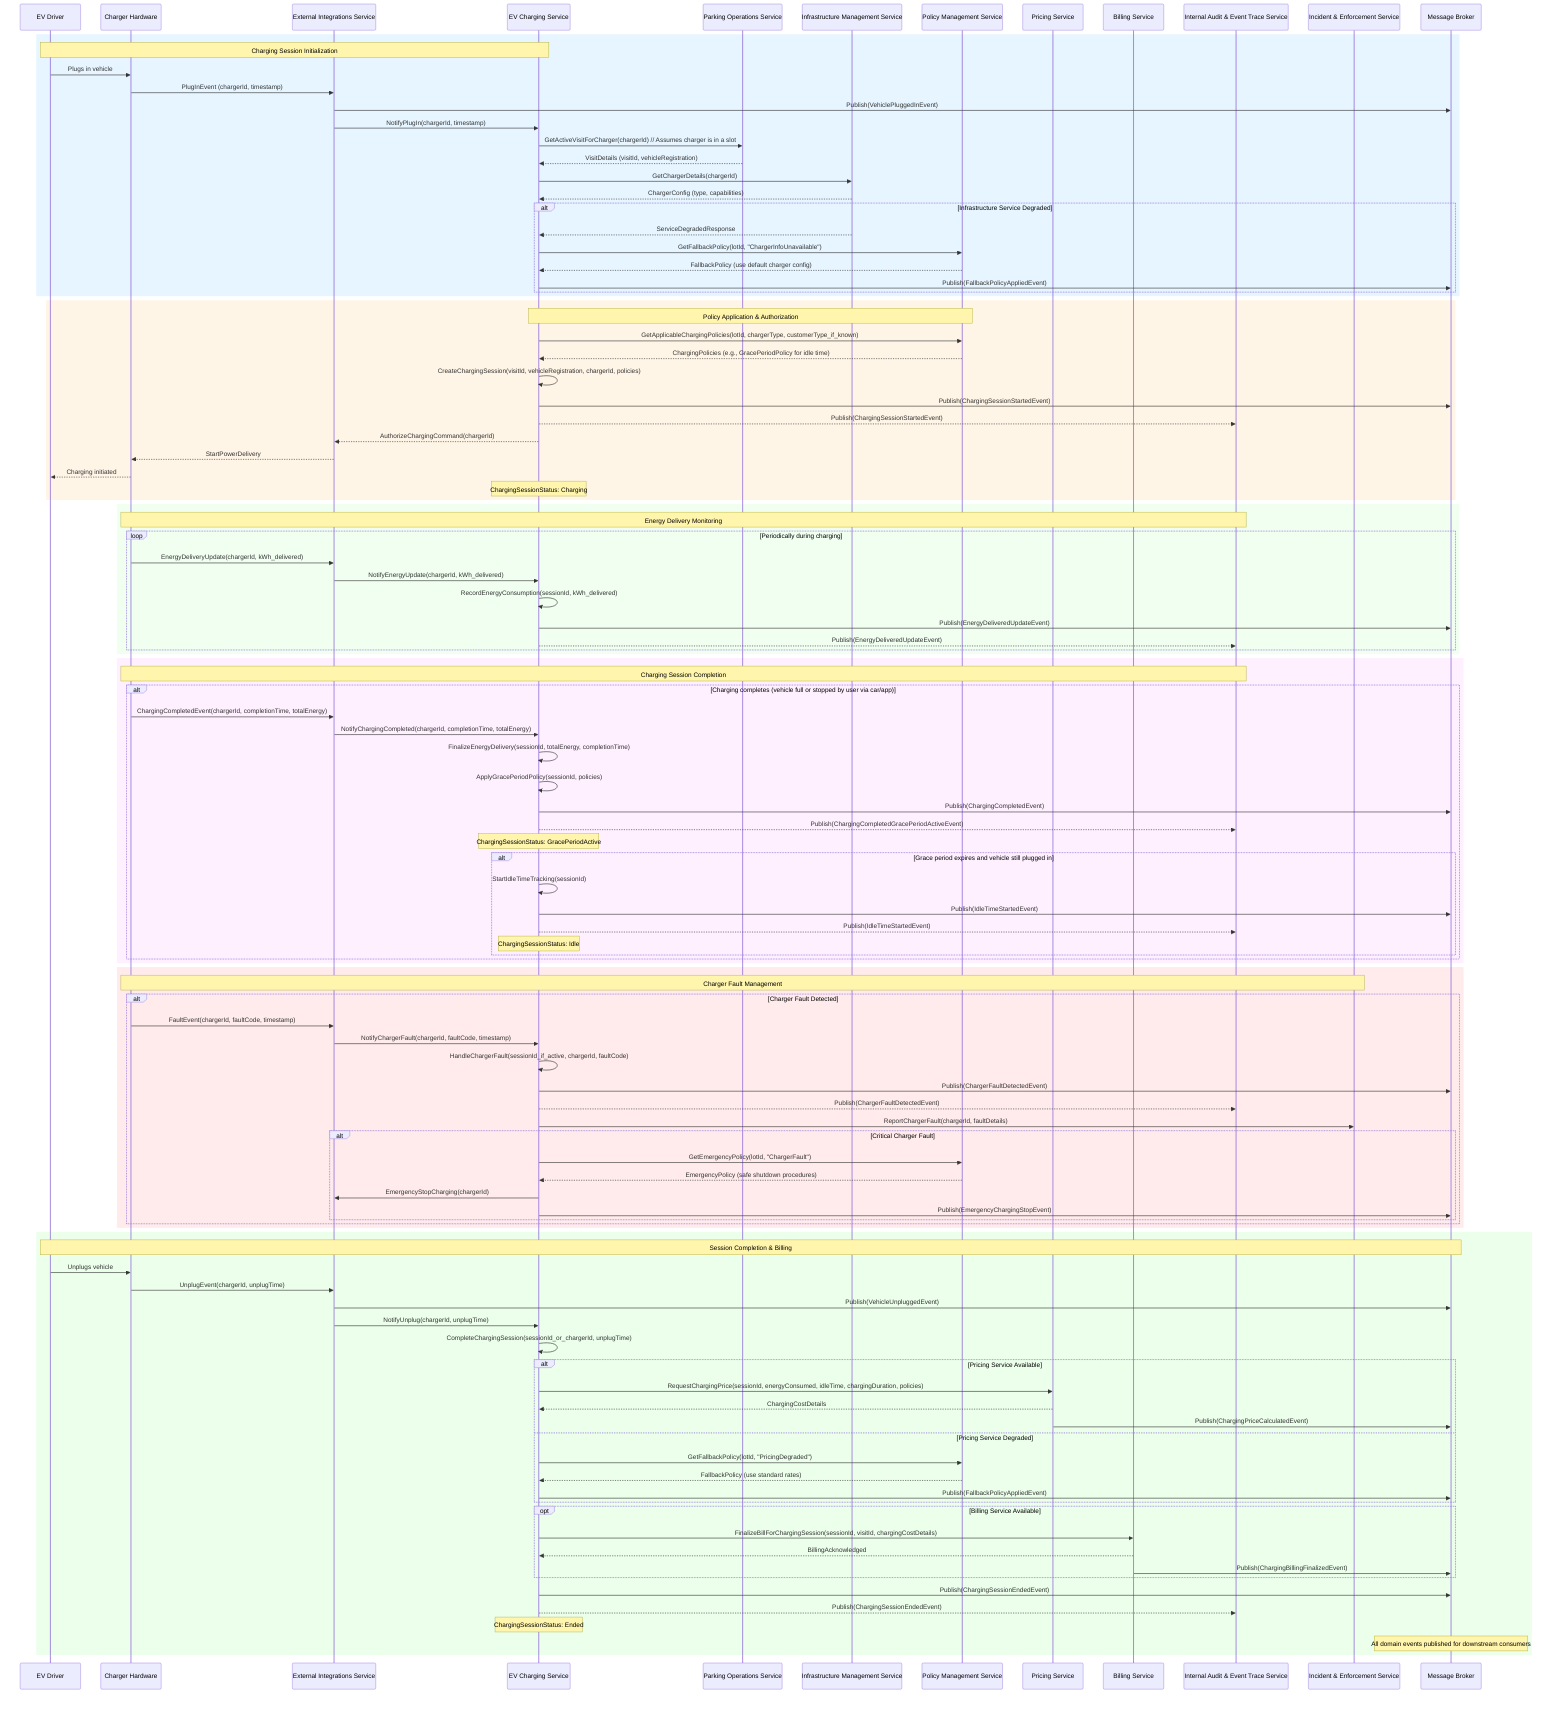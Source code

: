 sequenceDiagram
    participant EV_Driver as EV Driver
    participant ChargerHW as Charger Hardware
    participant ExtInt as External Integrations Service
    participant EVCS as EV Charging Service
    participant PO as Parking Operations Service
    participant IMS as Infrastructure Management Service
    participant PolMS as Policy Management Service
    participant PS as Pricing Service
    participant BS as Billing Service
    participant IAET as Internal Audit & Event Trace Service
    participant IES as Incident & Enforcement Service
    participant MB as Message Broker

    %% Vehicle Plug-in & Session Initialization
    rect rgb(230, 245, 255)
    Note over EV_Driver, EVCS: Charging Session Initialization
    EV_Driver->>ChargerHW: Plugs in vehicle
    ChargerHW->>ExtInt: PlugInEvent (chargerId, timestamp)
    ExtInt->>MB: Publish(VehiclePluggedInEvent)
    ExtInt->>EVCS: NotifyPlugIn(chargerId, timestamp)

    EVCS->>PO: GetActiveVisitForCharger(chargerId) // Assumes charger is in a slot
    PO-->>EVCS: VisitDetails (visitId, vehicleRegistration)

    EVCS->>IMS: GetChargerDetails(chargerId)
    IMS-->>EVCS: ChargerConfig (type, capabilities)
    
    alt Infrastructure Service Degraded
        IMS-->>EVCS: ServiceDegradedResponse
        EVCS->>PolMS: GetFallbackPolicy(lotId, "ChargerInfoUnavailable")
        PolMS-->>EVCS: FallbackPolicy (use default charger config)
        EVCS->>MB: Publish(FallbackPolicyAppliedEvent)
    end
    end

    %% Policy Application & Session Creation
    rect rgb(255, 245, 230)
    Note over EVCS, PolMS: Policy Application & Authorization
    EVCS->>PolMS: GetApplicableChargingPolicies(lotId, chargerType, customerType_if_known)
    PolMS-->>EVCS: ChargingPolicies (e.g., GracePeriodPolicy for idle time)

    EVCS->>EVCS: CreateChargingSession(visitId, vehicleRegistration, chargerId, policies)
    EVCS->>MB: Publish(ChargingSessionStartedEvent)
    EVCS-->>IAET: Publish(ChargingSessionStartedEvent)
    EVCS-->>ExtInt: AuthorizeChargingCommand(chargerId)
    ExtInt-->>ChargerHW: StartPowerDelivery
    ChargerHW-->>EV_Driver: Charging initiated

    Note over EVCS: ChargingSessionStatus: Charging
    end

    %% Active Charging Monitoring
    rect rgb(240, 255, 240)
    Note over ChargerHW, IAET: Energy Delivery Monitoring
    loop Periodically during charging
        ChargerHW->>ExtInt: EnergyDeliveryUpdate(chargerId, kWh_delivered)
        ExtInt->>EVCS: NotifyEnergyUpdate(chargerId, kWh_delivered)
        EVCS->>EVCS: RecordEnergyConsumption(sessionId, kWh_delivered)
        EVCS->>MB: Publish(EnergyDeliveredUpdateEvent)
        EVCS-->>IAET: Publish(EnergyDeliveredUpdateEvent)
    end
    end

    %% Charging Completion & Grace Period
    rect rgb(255, 240, 255)
    Note over ChargerHW, IAET: Charging Session Completion
    alt Charging completes (vehicle full or stopped by user via car/app)
        ChargerHW->>ExtInt: ChargingCompletedEvent(chargerId, completionTime, totalEnergy)
        ExtInt->>EVCS: NotifyChargingCompleted(chargerId, completionTime, totalEnergy)
        EVCS->>EVCS: FinalizeEnergyDelivery(sessionId, totalEnergy, completionTime)
        EVCS->>EVCS: ApplyGracePeriodPolicy(sessionId, policies)
        EVCS->>MB: Publish(ChargingCompletedEvent)
        EVCS-->>IAET: Publish(ChargingCompletedGracePeriodActiveEvent)
        Note over EVCS: ChargingSessionStatus: GracePeriodActive
        
        alt Grace period expires and vehicle still plugged in
            EVCS->>EVCS: StartIdleTimeTracking(sessionId)
            EVCS->>MB: Publish(IdleTimeStartedEvent)
            EVCS-->>IAET: Publish(IdleTimeStartedEvent)
            Note over EVCS: ChargingSessionStatus: Idle
        end
    end
    end

    %% Fault Handling & Emergency Procedures
    rect rgb(255, 235, 235)
    Note over ChargerHW, IES: Charger Fault Management
    alt Charger Fault Detected
        ChargerHW->>ExtInt: FaultEvent(chargerId, faultCode, timestamp)
        ExtInt->>EVCS: NotifyChargerFault(chargerId, faultCode, timestamp)
        EVCS->>EVCS: HandleChargerFault(sessionId_if_active, chargerId, faultCode)
        EVCS->>MB: Publish(ChargerFaultDetectedEvent)
        EVCS-->>IAET: Publish(ChargerFaultDetectedEvent)
        EVCS->>IES: ReportChargerFault(chargerId, faultDetails)
        
        alt Critical Charger Fault
            EVCS->>PolMS: GetEmergencyPolicy(lotId, "ChargerFault")
            PolMS-->>EVCS: EmergencyPolicy (safe shutdown procedures)
            EVCS->>ExtInt: EmergencyStopCharging(chargerId)
            EVCS->>MB: Publish(EmergencyChargingStopEvent)
        end
    end
    end

    %% Vehicle Unplug & Session Finalization
    rect rgb(235, 255, 235)
    Note over EV_Driver, MB: Session Completion & Billing
    EV_Driver->>ChargerHW: Unplugs vehicle
    ChargerHW->>ExtInt: UnplugEvent(chargerId, unplugTime)
    ExtInt->>MB: Publish(VehicleUnpluggedEvent)
    ExtInt->>EVCS: NotifyUnplug(chargerId, unplugTime)

    EVCS->>EVCS: CompleteChargingSession(sessionId_or_chargerId, unplugTime)
    
    alt Pricing Service Available
        EVCS->>PS: RequestChargingPrice(sessionId, energyConsumed, idleTime, chargingDuration, policies)
        PS-->>EVCS: ChargingCostDetails
        PS->>MB: Publish(ChargingPriceCalculatedEvent)
    else Pricing Service Degraded
        EVCS->>PolMS: GetFallbackPolicy(lotId, "PricingDegraded")
        PolMS-->>EVCS: FallbackPolicy (use standard rates)
        EVCS->>MB: Publish(FallbackPolicyAppliedEvent)
    end
    
    opt Billing Service Available
        EVCS->>BS: FinalizeBillForChargingSession(sessionId, visitId, chargingCostDetails)
        BS-->>EVCS: BillingAcknowledged
        BS->>MB: Publish(ChargingBillingFinalizedEvent)
    end
    
    EVCS->>MB: Publish(ChargingSessionEndedEvent)
    EVCS-->>IAET: Publish(ChargingSessionEndedEvent)

    Note over EVCS: ChargingSessionStatus: Ended
    Note over MB: All domain events published for downstream consumers
    end